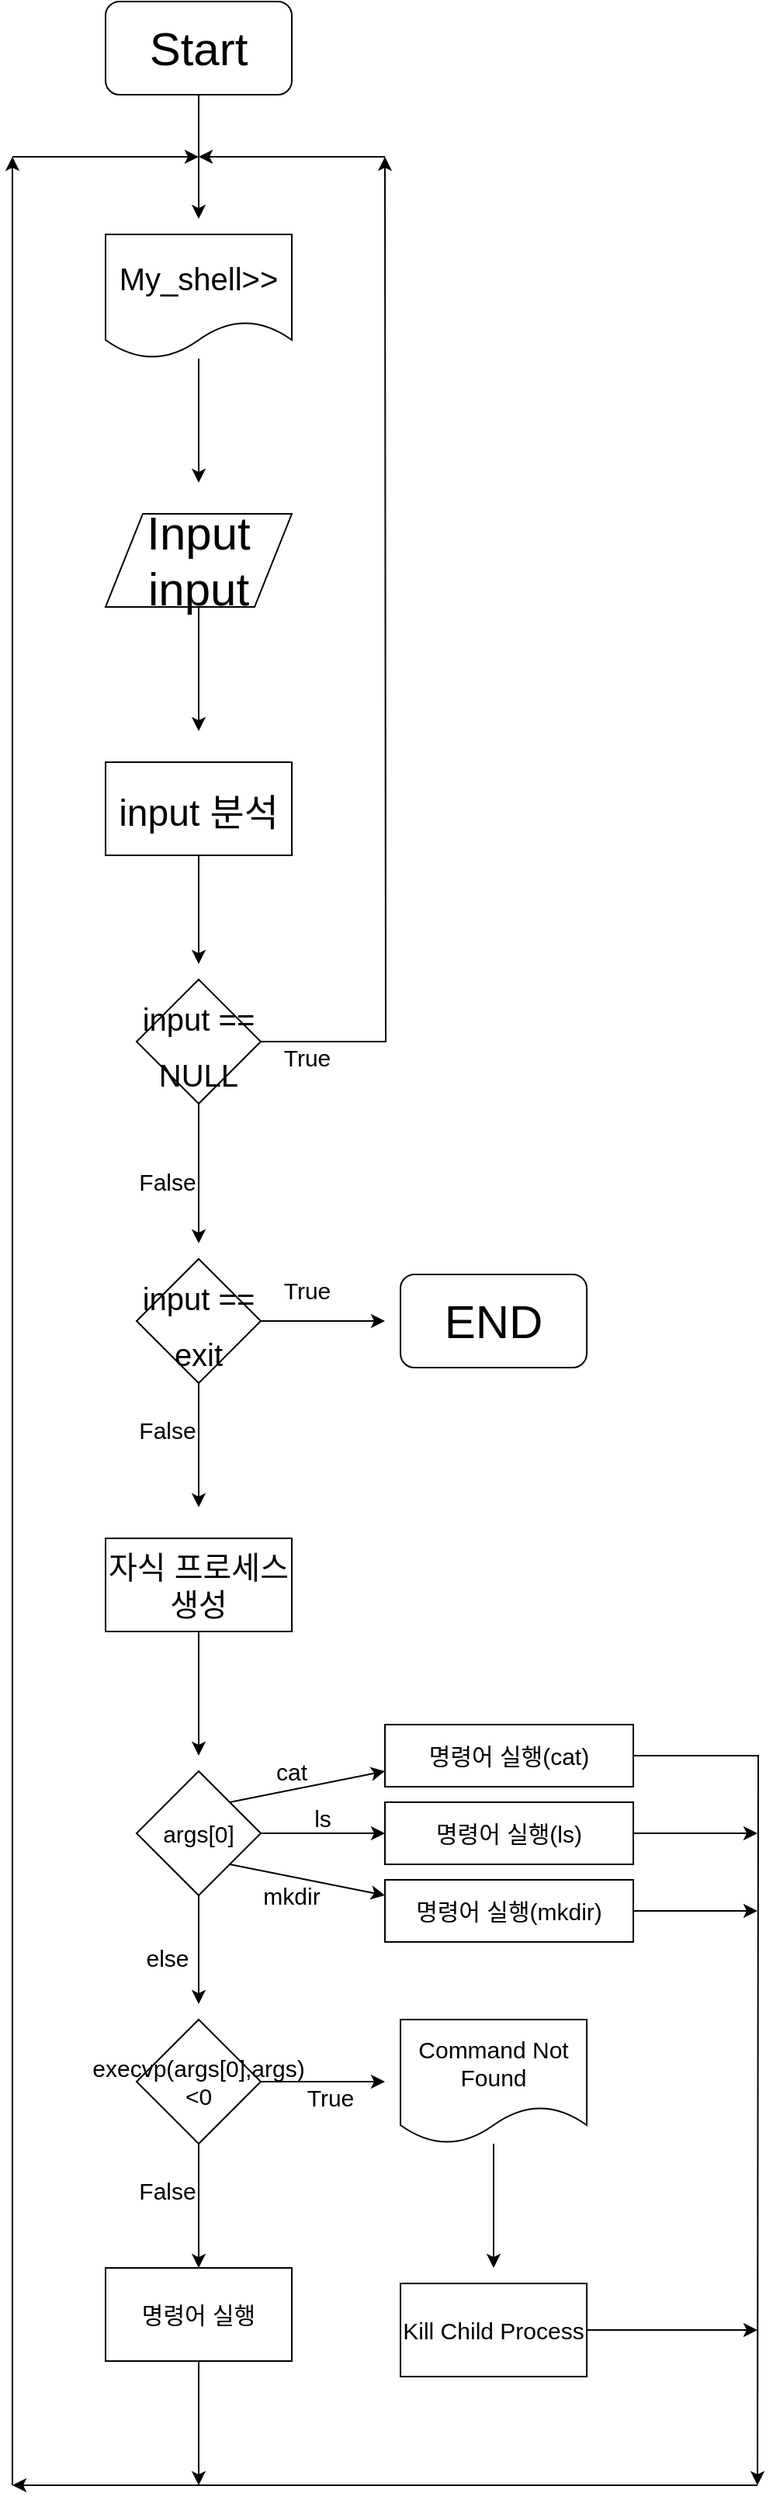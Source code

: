 <mxfile version="10.6.5" type="github"><diagram id="Z-BbPlf6uVadJylrHMrX" name="Page-1"><mxGraphModel dx="2525" dy="1455" grid="1" gridSize="10" guides="1" tooltips="1" connect="1" arrows="1" fold="1" page="1" pageScale="1" pageWidth="827" pageHeight="1169" math="0" shadow="0"><root><mxCell id="0"/><mxCell id="1" parent="0"/><mxCell id="QsdhQKSZUqrrlanO8Awb-3" value="" style="edgeStyle=orthogonalEdgeStyle;rounded=0;orthogonalLoop=1;jettySize=auto;html=1;" parent="1" source="QsdhQKSZUqrrlanO8Awb-1" edge="1"><mxGeometry relative="1" as="geometry"><mxPoint x="320" y="160" as="targetPoint"/></mxGeometry></mxCell><mxCell id="QsdhQKSZUqrrlanO8Awb-1" value="" style="rounded=1;whiteSpace=wrap;html=1;" parent="1" vertex="1"><mxGeometry x="260" y="20" width="120" height="60" as="geometry"/></mxCell><mxCell id="QsdhQKSZUqrrlanO8Awb-8" value="" style="edgeStyle=orthogonalEdgeStyle;rounded=0;orthogonalLoop=1;jettySize=auto;html=1;fontSize=30;" parent="1" source="QsdhQKSZUqrrlanO8Awb-4" edge="1"><mxGeometry relative="1" as="geometry"><mxPoint x="320" y="330" as="targetPoint"/></mxGeometry></mxCell><mxCell id="QsdhQKSZUqrrlanO8Awb-4" value="&lt;font style=&quot;font-size: 20px&quot;&gt;My_shell&amp;gt;&amp;gt;&lt;/font&gt;" style="shape=document;whiteSpace=wrap;html=1;boundedLbl=1;" parent="1" vertex="1"><mxGeometry x="260" y="170" width="120" height="80" as="geometry"/></mxCell><mxCell id="QsdhQKSZUqrrlanO8Awb-6" value="Start" style="text;html=1;strokeColor=none;fillColor=none;align=center;verticalAlign=middle;whiteSpace=wrap;rounded=0;fontSize=30;" parent="1" vertex="1"><mxGeometry x="270" y="20" width="100" height="60" as="geometry"/></mxCell><mxCell id="QsdhQKSZUqrrlanO8Awb-11" value="" style="edgeStyle=orthogonalEdgeStyle;rounded=0;orthogonalLoop=1;jettySize=auto;html=1;fontSize=30;" parent="1" source="QsdhQKSZUqrrlanO8Awb-9" edge="1"><mxGeometry relative="1" as="geometry"><mxPoint x="320" y="490" as="targetPoint"/></mxGeometry></mxCell><mxCell id="QsdhQKSZUqrrlanO8Awb-9" value="Input input" style="shape=parallelogram;perimeter=parallelogramPerimeter;whiteSpace=wrap;html=1;fontSize=30;" parent="1" vertex="1"><mxGeometry x="260" y="350" width="120" height="60" as="geometry"/></mxCell><mxCell id="QsdhQKSZUqrrlanO8Awb-14" value="" style="edgeStyle=orthogonalEdgeStyle;rounded=0;orthogonalLoop=1;jettySize=auto;html=1;fontSize=30;" parent="1" source="QsdhQKSZUqrrlanO8Awb-12" edge="1"><mxGeometry relative="1" as="geometry"><mxPoint x="320" y="640" as="targetPoint"/></mxGeometry></mxCell><mxCell id="QsdhQKSZUqrrlanO8Awb-12" value="&lt;font style=&quot;font-size: 24px&quot;&gt;input 분석&lt;/font&gt;" style="rounded=0;whiteSpace=wrap;html=1;fontSize=30;" parent="1" vertex="1"><mxGeometry x="260" y="510" width="120" height="60" as="geometry"/></mxCell><mxCell id="QsdhQKSZUqrrlanO8Awb-17" value="" style="edgeStyle=orthogonalEdgeStyle;rounded=0;orthogonalLoop=1;jettySize=auto;html=1;fontSize=30;" parent="1" source="QsdhQKSZUqrrlanO8Awb-15" edge="1"><mxGeometry relative="1" as="geometry"><mxPoint x="440" y="120" as="targetPoint"/></mxGeometry></mxCell><mxCell id="QsdhQKSZUqrrlanO8Awb-22" value="" style="edgeStyle=orthogonalEdgeStyle;rounded=0;orthogonalLoop=1;jettySize=auto;html=1;fontSize=15;" parent="1" source="QsdhQKSZUqrrlanO8Awb-15" edge="1"><mxGeometry relative="1" as="geometry"><mxPoint x="320" y="820" as="targetPoint"/></mxGeometry></mxCell><mxCell id="QsdhQKSZUqrrlanO8Awb-15" value="&lt;font style=&quot;font-size: 20px&quot;&gt;input == NULL&lt;/font&gt;" style="rhombus;whiteSpace=wrap;html=1;fontSize=30;" parent="1" vertex="1"><mxGeometry x="280" y="650" width="80" height="80" as="geometry"/></mxCell><mxCell id="QsdhQKSZUqrrlanO8Awb-24" value="" style="edgeStyle=orthogonalEdgeStyle;rounded=0;orthogonalLoop=1;jettySize=auto;html=1;fontSize=15;" parent="1" source="QsdhQKSZUqrrlanO8Awb-21" edge="1"><mxGeometry relative="1" as="geometry"><mxPoint x="440" y="870" as="targetPoint"/></mxGeometry></mxCell><mxCell id="QsdhQKSZUqrrlanO8Awb-27" value="" style="edgeStyle=orthogonalEdgeStyle;rounded=0;orthogonalLoop=1;jettySize=auto;html=1;fontSize=15;" parent="1" source="QsdhQKSZUqrrlanO8Awb-21" edge="1"><mxGeometry relative="1" as="geometry"><mxPoint x="320" y="990" as="targetPoint"/></mxGeometry></mxCell><mxCell id="QsdhQKSZUqrrlanO8Awb-21" value="&lt;span style=&quot;font-size: 20px&quot;&gt;input == exit&lt;/span&gt;" style="rhombus;whiteSpace=wrap;html=1;fontSize=30;" parent="1" vertex="1"><mxGeometry x="280" y="830" width="80" height="80" as="geometry"/></mxCell><mxCell id="QsdhQKSZUqrrlanO8Awb-19" value="" style="endArrow=classic;html=1;fontSize=30;" parent="1" edge="1"><mxGeometry width="50" height="50" relative="1" as="geometry"><mxPoint x="440" y="120" as="sourcePoint"/><mxPoint x="320" y="120" as="targetPoint"/></mxGeometry></mxCell><mxCell id="QsdhQKSZUqrrlanO8Awb-20" value="True" style="text;html=1;strokeColor=none;fillColor=none;align=center;verticalAlign=middle;whiteSpace=wrap;rounded=0;fontSize=15;" parent="1" vertex="1"><mxGeometry x="370" y="690" width="40" height="20" as="geometry"/></mxCell><mxCell id="QsdhQKSZUqrrlanO8Awb-25" value="&lt;font style=&quot;font-size: 30px&quot;&gt;END&lt;/font&gt;" style="rounded=1;whiteSpace=wrap;html=1;fontSize=15;" parent="1" vertex="1"><mxGeometry x="450" y="840" width="120" height="60" as="geometry"/></mxCell><mxCell id="QsdhQKSZUqrrlanO8Awb-30" value="" style="edgeStyle=orthogonalEdgeStyle;rounded=0;orthogonalLoop=1;jettySize=auto;html=1;fontSize=15;" parent="1" source="QsdhQKSZUqrrlanO8Awb-28" edge="1"><mxGeometry relative="1" as="geometry"><mxPoint x="320" y="1150" as="targetPoint"/></mxGeometry></mxCell><mxCell id="QsdhQKSZUqrrlanO8Awb-28" value="&lt;font style=&quot;font-size: 20px&quot;&gt;자식 프로세스 생성&lt;/font&gt;" style="rounded=0;whiteSpace=wrap;html=1;fontSize=15;" parent="1" vertex="1"><mxGeometry x="260" y="1010" width="120" height="60" as="geometry"/></mxCell><mxCell id="QsdhQKSZUqrrlanO8Awb-41" value="" style="edgeStyle=orthogonalEdgeStyle;rounded=0;orthogonalLoop=1;jettySize=auto;html=1;fontSize=15;" parent="1" source="QsdhQKSZUqrrlanO8Awb-39" edge="1"><mxGeometry relative="1" as="geometry"><mxPoint x="440" y="1200" as="targetPoint"/></mxGeometry></mxCell><mxCell id="QsdhQKSZUqrrlanO8Awb-52" value="" style="edgeStyle=orthogonalEdgeStyle;rounded=0;orthogonalLoop=1;jettySize=auto;html=1;fontSize=15;" parent="1" source="QsdhQKSZUqrrlanO8Awb-39" edge="1"><mxGeometry relative="1" as="geometry"><mxPoint x="320" y="1310" as="targetPoint"/></mxGeometry></mxCell><mxCell id="QsdhQKSZUqrrlanO8Awb-39" value="args[0]" style="rhombus;whiteSpace=wrap;html=1;fontSize=15;" parent="1" vertex="1"><mxGeometry x="280" y="1160" width="80" height="80" as="geometry"/></mxCell><mxCell id="QsdhQKSZUqrrlanO8Awb-54" value="" style="edgeStyle=orthogonalEdgeStyle;rounded=0;orthogonalLoop=1;jettySize=auto;html=1;fontSize=15;" parent="1" source="QsdhQKSZUqrrlanO8Awb-51" edge="1"><mxGeometry relative="1" as="geometry"><mxPoint x="440" y="1360" as="targetPoint"/></mxGeometry></mxCell><mxCell id="QsdhQKSZUqrrlanO8Awb-64" value="" style="edgeStyle=orthogonalEdgeStyle;rounded=0;orthogonalLoop=1;jettySize=auto;html=1;fontSize=15;" parent="1" source="QsdhQKSZUqrrlanO8Awb-51" edge="1"><mxGeometry relative="1" as="geometry"><mxPoint x="320" y="1480" as="targetPoint"/></mxGeometry></mxCell><mxCell id="QsdhQKSZUqrrlanO8Awb-51" value="execvp(args[0],args)&amp;lt;0" style="rhombus;whiteSpace=wrap;html=1;fontSize=15;" parent="1" vertex="1"><mxGeometry x="280" y="1320" width="80" height="80" as="geometry"/></mxCell><mxCell id="QsdhQKSZUqrrlanO8Awb-43" value="" style="endArrow=classic;html=1;fontSize=15;" parent="1" edge="1"><mxGeometry width="50" height="50" relative="1" as="geometry"><mxPoint x="340" y="1180" as="sourcePoint"/><mxPoint x="440" y="1160" as="targetPoint"/></mxGeometry></mxCell><mxCell id="QsdhQKSZUqrrlanO8Awb-44" value="" style="endArrow=classic;html=1;fontSize=15;" parent="1" edge="1"><mxGeometry width="50" height="50" relative="1" as="geometry"><mxPoint x="340" y="1220" as="sourcePoint"/><mxPoint x="440" y="1240" as="targetPoint"/></mxGeometry></mxCell><mxCell id="QsdhQKSZUqrrlanO8Awb-71" value="" style="edgeStyle=orthogonalEdgeStyle;rounded=0;orthogonalLoop=1;jettySize=auto;html=1;fontSize=15;" parent="1" source="QsdhQKSZUqrrlanO8Awb-45" edge="1"><mxGeometry relative="1" as="geometry"><mxPoint x="680" y="1200" as="targetPoint"/></mxGeometry></mxCell><mxCell id="QsdhQKSZUqrrlanO8Awb-45" value="명령어 실행(ls)" style="rounded=0;whiteSpace=wrap;html=1;fontSize=15;" parent="1" vertex="1"><mxGeometry x="440" y="1180" width="160" height="40" as="geometry"/></mxCell><mxCell id="QsdhQKSZUqrrlanO8Awb-69" value="" style="edgeStyle=orthogonalEdgeStyle;rounded=0;orthogonalLoop=1;jettySize=auto;html=1;fontSize=15;" parent="1" source="QsdhQKSZUqrrlanO8Awb-46" edge="1"><mxGeometry relative="1" as="geometry"><mxPoint x="680" y="1620" as="targetPoint"/></mxGeometry></mxCell><mxCell id="QsdhQKSZUqrrlanO8Awb-46" value="명령어 실행(cat)" style="rounded=0;whiteSpace=wrap;html=1;fontSize=15;" parent="1" vertex="1"><mxGeometry x="440" y="1130" width="160" height="40" as="geometry"/></mxCell><mxCell id="QsdhQKSZUqrrlanO8Awb-73" value="" style="edgeStyle=orthogonalEdgeStyle;rounded=0;orthogonalLoop=1;jettySize=auto;html=1;fontSize=15;" parent="1" source="QsdhQKSZUqrrlanO8Awb-47" edge="1"><mxGeometry relative="1" as="geometry"><mxPoint x="680" y="1250" as="targetPoint"/></mxGeometry></mxCell><mxCell id="QsdhQKSZUqrrlanO8Awb-47" value="명령어 실행(mkdir)" style="rounded=0;whiteSpace=wrap;html=1;fontSize=15;" parent="1" vertex="1"><mxGeometry x="440" y="1230" width="160" height="40" as="geometry"/></mxCell><mxCell id="QsdhQKSZUqrrlanO8Awb-48" value="cat" style="text;html=1;strokeColor=none;fillColor=none;align=center;verticalAlign=middle;whiteSpace=wrap;rounded=0;fontSize=15;" parent="1" vertex="1"><mxGeometry x="360" y="1150" width="40" height="20" as="geometry"/></mxCell><mxCell id="QsdhQKSZUqrrlanO8Awb-49" value="ls" style="text;html=1;strokeColor=none;fillColor=none;align=center;verticalAlign=middle;whiteSpace=wrap;rounded=0;fontSize=15;" parent="1" vertex="1"><mxGeometry x="380" y="1180" width="40" height="20" as="geometry"/></mxCell><mxCell id="QsdhQKSZUqrrlanO8Awb-50" value="mkdir" style="text;html=1;strokeColor=none;fillColor=none;align=center;verticalAlign=middle;whiteSpace=wrap;rounded=0;fontSize=15;" parent="1" vertex="1"><mxGeometry x="360" y="1230" width="40" height="20" as="geometry"/></mxCell><mxCell id="QsdhQKSZUqrrlanO8Awb-55" value="else" style="text;html=1;strokeColor=none;fillColor=none;align=center;verticalAlign=middle;whiteSpace=wrap;rounded=0;fontSize=15;" parent="1" vertex="1"><mxGeometry x="280" y="1270" width="40" height="20" as="geometry"/></mxCell><mxCell id="QsdhQKSZUqrrlanO8Awb-56" value="False&lt;br&gt;" style="text;html=1;strokeColor=none;fillColor=none;align=center;verticalAlign=middle;whiteSpace=wrap;rounded=0;fontSize=15;" parent="1" vertex="1"><mxGeometry x="280" y="770" width="40" height="20" as="geometry"/></mxCell><mxCell id="QsdhQKSZUqrrlanO8Awb-57" value="False" style="text;html=1;strokeColor=none;fillColor=none;align=center;verticalAlign=middle;whiteSpace=wrap;rounded=0;fontSize=15;" parent="1" vertex="1"><mxGeometry x="280" y="930" width="40" height="20" as="geometry"/></mxCell><mxCell id="QsdhQKSZUqrrlanO8Awb-58" value="True" style="text;html=1;strokeColor=none;fillColor=none;align=center;verticalAlign=middle;whiteSpace=wrap;rounded=0;fontSize=15;" parent="1" vertex="1"><mxGeometry x="370" y="840" width="40" height="20" as="geometry"/></mxCell><mxCell id="QsdhQKSZUqrrlanO8Awb-61" value="" style="edgeStyle=orthogonalEdgeStyle;rounded=0;orthogonalLoop=1;jettySize=auto;html=1;fontSize=15;" parent="1" source="QsdhQKSZUqrrlanO8Awb-59" edge="1"><mxGeometry relative="1" as="geometry"><mxPoint x="510" y="1480" as="targetPoint"/></mxGeometry></mxCell><mxCell id="QsdhQKSZUqrrlanO8Awb-59" value="Command Not Found" style="shape=document;whiteSpace=wrap;html=1;boundedLbl=1;fontSize=15;" parent="1" vertex="1"><mxGeometry x="450" y="1320" width="120" height="80" as="geometry"/></mxCell><mxCell id="QsdhQKSZUqrrlanO8Awb-75" value="" style="edgeStyle=orthogonalEdgeStyle;rounded=0;orthogonalLoop=1;jettySize=auto;html=1;fontSize=15;" parent="1" source="QsdhQKSZUqrrlanO8Awb-62" edge="1"><mxGeometry relative="1" as="geometry"><mxPoint x="680" y="1520" as="targetPoint"/></mxGeometry></mxCell><mxCell id="QsdhQKSZUqrrlanO8Awb-62" value="Kill Child Process" style="rounded=0;whiteSpace=wrap;html=1;fontSize=15;" parent="1" vertex="1"><mxGeometry x="450" y="1490" width="120" height="60" as="geometry"/></mxCell><mxCell id="QsdhQKSZUqrrlanO8Awb-66" value="False" style="text;html=1;strokeColor=none;fillColor=none;align=center;verticalAlign=middle;whiteSpace=wrap;rounded=0;fontSize=15;" parent="1" vertex="1"><mxGeometry x="280" y="1420" width="40" height="20" as="geometry"/></mxCell><mxCell id="QsdhQKSZUqrrlanO8Awb-67" value="True" style="text;html=1;strokeColor=none;fillColor=none;align=center;verticalAlign=middle;whiteSpace=wrap;rounded=0;fontSize=15;" parent="1" vertex="1"><mxGeometry x="385" y="1360" width="40" height="20" as="geometry"/></mxCell><mxCell id="QsdhQKSZUqrrlanO8Awb-78" value="" style="edgeStyle=orthogonalEdgeStyle;rounded=0;orthogonalLoop=1;jettySize=auto;html=1;fontSize=15;" parent="1" source="QsdhQKSZUqrrlanO8Awb-76" edge="1"><mxGeometry relative="1" as="geometry"><mxPoint x="320" y="1620" as="targetPoint"/></mxGeometry></mxCell><mxCell id="QsdhQKSZUqrrlanO8Awb-76" value="명령어 실행" style="rounded=0;whiteSpace=wrap;html=1;fontSize=15;" parent="1" vertex="1"><mxGeometry x="260" y="1480" width="120" height="60" as="geometry"/></mxCell><mxCell id="QsdhQKSZUqrrlanO8Awb-79" value="" style="endArrow=classic;html=1;fontSize=15;" parent="1" edge="1"><mxGeometry width="50" height="50" relative="1" as="geometry"><mxPoint x="680" y="1620" as="sourcePoint"/><mxPoint x="200" y="1620" as="targetPoint"/></mxGeometry></mxCell><mxCell id="QsdhQKSZUqrrlanO8Awb-81" value="" style="endArrow=classic;html=1;fontSize=15;" parent="1" edge="1"><mxGeometry width="50" height="50" relative="1" as="geometry"><mxPoint x="200" y="1620" as="sourcePoint"/><mxPoint x="200" y="120" as="targetPoint"/></mxGeometry></mxCell><mxCell id="QsdhQKSZUqrrlanO8Awb-82" value="" style="endArrow=classic;html=1;fontSize=15;" parent="1" edge="1"><mxGeometry width="50" height="50" relative="1" as="geometry"><mxPoint x="200" y="120" as="sourcePoint"/><mxPoint x="320" y="120" as="targetPoint"/><Array as="points"/></mxGeometry></mxCell></root></mxGraphModel></diagram></mxfile>